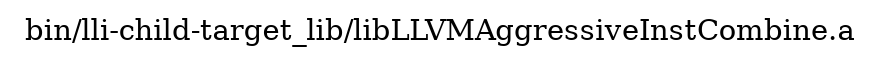 digraph "bin/lli-child-target_lib/libLLVMAggressiveInstCombine.a" {
	label="bin/lli-child-target_lib/libLLVMAggressiveInstCombine.a";
	rankdir=LR;

}
